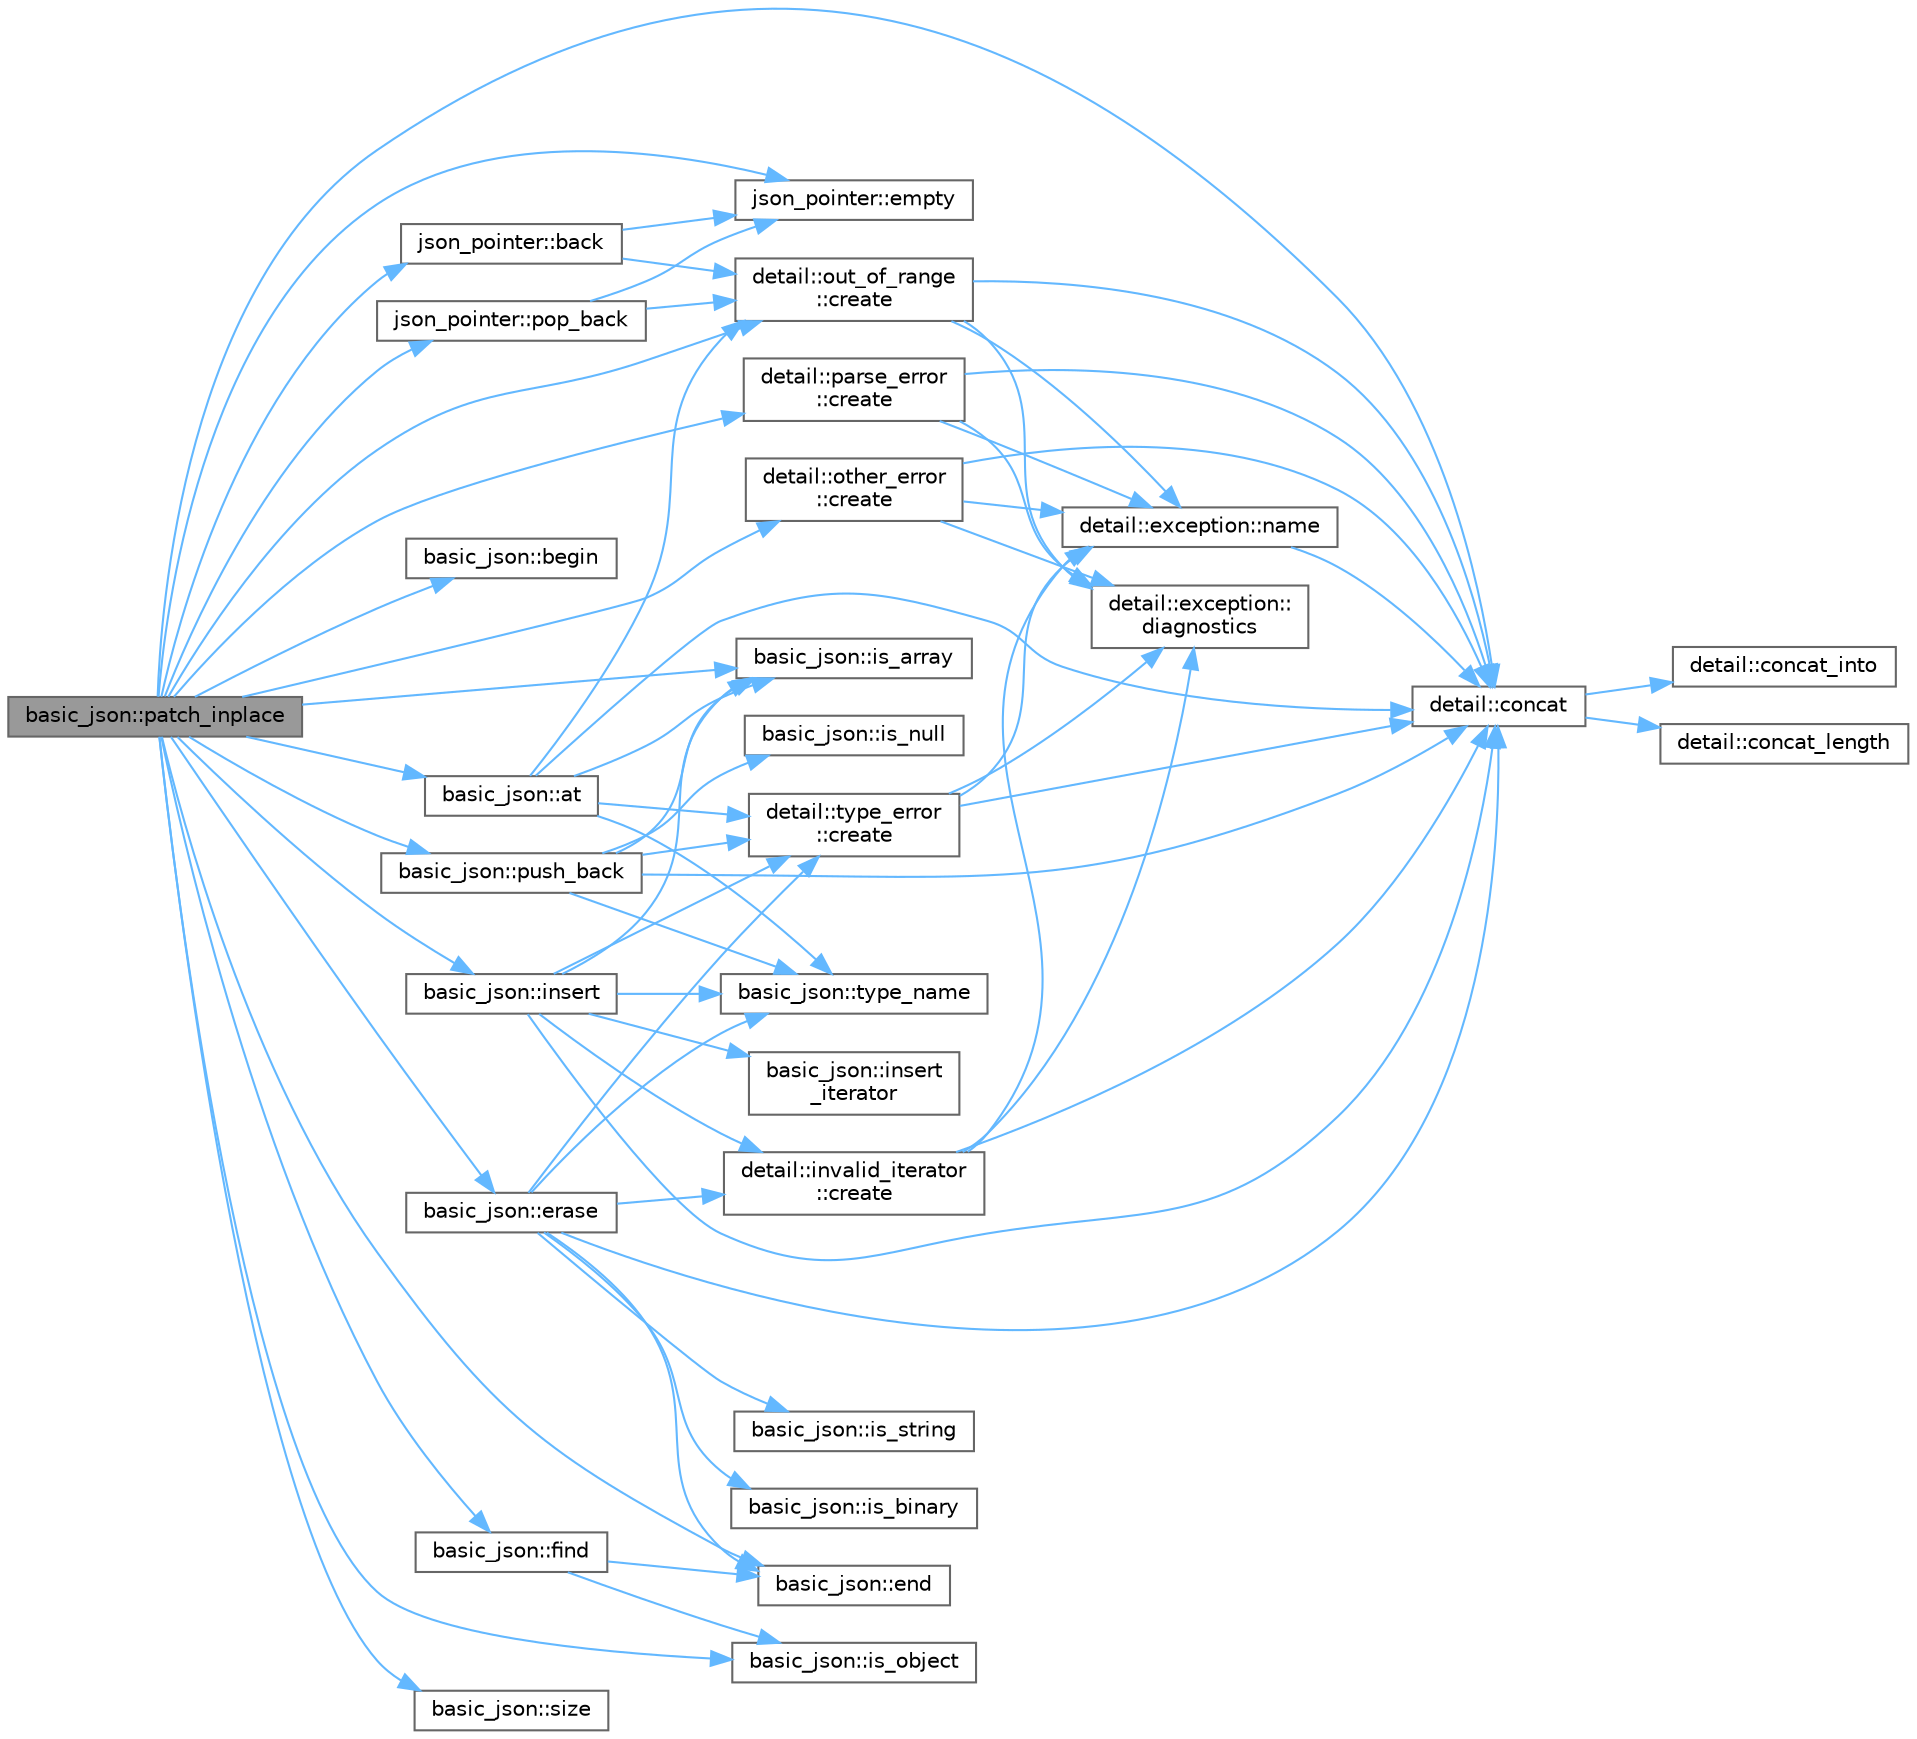 digraph "basic_json::patch_inplace"
{
 // LATEX_PDF_SIZE
  bgcolor="transparent";
  edge [fontname=Helvetica,fontsize=10,labelfontname=Helvetica,labelfontsize=10];
  node [fontname=Helvetica,fontsize=10,shape=box,height=0.2,width=0.4];
  rankdir="LR";
  Node1 [id="Node000001",label="basic_json::patch_inplace",height=0.2,width=0.4,color="gray40", fillcolor="grey60", style="filled", fontcolor="black",tooltip="applies a JSON patch in-place without copying the object"];
  Node1 -> Node2 [id="edge1_Node000001_Node000002",color="steelblue1",style="solid",tooltip=" "];
  Node2 [id="Node000002",label="basic_json::at",height=0.2,width=0.4,color="grey40", fillcolor="white", style="filled",URL="$classbasic__json.html#a603779687f401ad11de45f8397f92296",tooltip="access specified array element with bounds checking"];
  Node2 -> Node3 [id="edge2_Node000002_Node000003",color="steelblue1",style="solid",tooltip=" "];
  Node3 [id="Node000003",label="detail::concat",height=0.2,width=0.4,color="grey40", fillcolor="white", style="filled",URL="$namespacedetail.html#a266fb3d4bf633ad6c506434cc91164da",tooltip=" "];
  Node3 -> Node4 [id="edge3_Node000003_Node000004",color="steelblue1",style="solid",tooltip=" "];
  Node4 [id="Node000004",label="detail::concat_into",height=0.2,width=0.4,color="grey40", fillcolor="white", style="filled",URL="$namespacedetail.html#a89f967b745cf8df11ba9d59f93d97753",tooltip=" "];
  Node3 -> Node5 [id="edge4_Node000003_Node000005",color="steelblue1",style="solid",tooltip=" "];
  Node5 [id="Node000005",label="detail::concat_length",height=0.2,width=0.4,color="grey40", fillcolor="white", style="filled",URL="$namespacedetail.html#ac185140ed8c8fcc07a302a890b714b0d",tooltip=" "];
  Node2 -> Node6 [id="edge5_Node000002_Node000006",color="steelblue1",style="solid",tooltip=" "];
  Node6 [id="Node000006",label="detail::type_error\l::create",height=0.2,width=0.4,color="grey40", fillcolor="white", style="filled",URL="$classdetail_1_1type__error.html#a2d25372628cf1e09ec67718f4bc42762",tooltip=" "];
  Node6 -> Node3 [id="edge6_Node000006_Node000003",color="steelblue1",style="solid",tooltip=" "];
  Node6 -> Node7 [id="edge7_Node000006_Node000007",color="steelblue1",style="solid",tooltip=" "];
  Node7 [id="Node000007",label="detail::exception::\ldiagnostics",height=0.2,width=0.4,color="grey40", fillcolor="white", style="filled",URL="$classdetail_1_1exception.html#a6b4a786b5c1c25dd3edaceb1bf2d5120",tooltip=" "];
  Node6 -> Node8 [id="edge8_Node000006_Node000008",color="steelblue1",style="solid",tooltip=" "];
  Node8 [id="Node000008",label="detail::exception::name",height=0.2,width=0.4,color="grey40", fillcolor="white", style="filled",URL="$classdetail_1_1exception.html#a8f1eb56b9964c8dd84d89d0da98d883b",tooltip=" "];
  Node8 -> Node3 [id="edge9_Node000008_Node000003",color="steelblue1",style="solid",tooltip=" "];
  Node2 -> Node9 [id="edge10_Node000002_Node000009",color="steelblue1",style="solid",tooltip=" "];
  Node9 [id="Node000009",label="detail::out_of_range\l::create",height=0.2,width=0.4,color="grey40", fillcolor="white", style="filled",URL="$classdetail_1_1out__of__range.html#a79ea0d3ec02a853629dc827e045ecff5",tooltip=" "];
  Node9 -> Node3 [id="edge11_Node000009_Node000003",color="steelblue1",style="solid",tooltip=" "];
  Node9 -> Node7 [id="edge12_Node000009_Node000007",color="steelblue1",style="solid",tooltip=" "];
  Node9 -> Node8 [id="edge13_Node000009_Node000008",color="steelblue1",style="solid",tooltip=" "];
  Node2 -> Node10 [id="edge14_Node000002_Node000010",color="steelblue1",style="solid",tooltip=" "];
  Node10 [id="Node000010",label="basic_json::is_array",height=0.2,width=0.4,color="grey40", fillcolor="white", style="filled",URL="$classbasic__json.html#a89ea48a4e802ef81783c0c7ce89aa7bb",tooltip="return whether value is an array"];
  Node2 -> Node11 [id="edge15_Node000002_Node000011",color="steelblue1",style="solid",tooltip=" "];
  Node11 [id="Node000011",label="basic_json::type_name",height=0.2,width=0.4,color="grey40", fillcolor="white", style="filled",URL="$classbasic__json.html#a7528ae3cfe082b3e6280eb5dfab4700b",tooltip="return the type as string"];
  Node1 -> Node12 [id="edge16_Node000001_Node000012",color="steelblue1",style="solid",tooltip=" "];
  Node12 [id="Node000012",label="json_pointer::back",height=0.2,width=0.4,color="grey40", fillcolor="white", style="filled",URL="$classjson__pointer.html#aba71e63e4032cfc46dd90aeb09e5cb0f",tooltip="return last reference token"];
  Node12 -> Node9 [id="edge17_Node000012_Node000009",color="steelblue1",style="solid",tooltip=" "];
  Node12 -> Node13 [id="edge18_Node000012_Node000013",color="steelblue1",style="solid",tooltip=" "];
  Node13 [id="Node000013",label="json_pointer::empty",height=0.2,width=0.4,color="grey40", fillcolor="white", style="filled",URL="$classjson__pointer.html#a5c3d08bd0a0e99c3377db33600c68a64",tooltip="return whether pointer points to the root document"];
  Node1 -> Node14 [id="edge19_Node000001_Node000014",color="steelblue1",style="solid",tooltip=" "];
  Node14 [id="Node000014",label="basic_json::begin",height=0.2,width=0.4,color="grey40", fillcolor="white", style="filled",URL="$classbasic__json.html#af7ba4755c9131259324caaa166146513",tooltip="returns an iterator to the first element"];
  Node1 -> Node3 [id="edge20_Node000001_Node000003",color="steelblue1",style="solid",tooltip=" "];
  Node1 -> Node15 [id="edge21_Node000001_Node000015",color="steelblue1",style="solid",tooltip=" "];
  Node15 [id="Node000015",label="detail::parse_error\l::create",height=0.2,width=0.4,color="grey40", fillcolor="white", style="filled",URL="$classdetail_1_1parse__error.html#a07046ea9f33d28f120af188ed674d6df",tooltip="create a parse error exception"];
  Node15 -> Node3 [id="edge22_Node000015_Node000003",color="steelblue1",style="solid",tooltip=" "];
  Node15 -> Node7 [id="edge23_Node000015_Node000007",color="steelblue1",style="solid",tooltip=" "];
  Node15 -> Node8 [id="edge24_Node000015_Node000008",color="steelblue1",style="solid",tooltip=" "];
  Node1 -> Node9 [id="edge25_Node000001_Node000009",color="steelblue1",style="solid",tooltip=" "];
  Node1 -> Node16 [id="edge26_Node000001_Node000016",color="steelblue1",style="solid",tooltip=" "];
  Node16 [id="Node000016",label="detail::other_error\l::create",height=0.2,width=0.4,color="grey40", fillcolor="white", style="filled",URL="$classdetail_1_1other__error.html#a687565ec69bfdf7a15f9a672038b0f0f",tooltip=" "];
  Node16 -> Node3 [id="edge27_Node000016_Node000003",color="steelblue1",style="solid",tooltip=" "];
  Node16 -> Node7 [id="edge28_Node000016_Node000007",color="steelblue1",style="solid",tooltip=" "];
  Node16 -> Node8 [id="edge29_Node000016_Node000008",color="steelblue1",style="solid",tooltip=" "];
  Node1 -> Node13 [id="edge30_Node000001_Node000013",color="steelblue1",style="solid",tooltip=" "];
  Node1 -> Node17 [id="edge31_Node000001_Node000017",color="steelblue1",style="solid",tooltip=" "];
  Node17 [id="Node000017",label="basic_json::end",height=0.2,width=0.4,color="grey40", fillcolor="white", style="filled",URL="$classbasic__json.html#a06e303bfaafda414b4b5821384501bc1",tooltip="returns an iterator to one past the last element"];
  Node1 -> Node18 [id="edge32_Node000001_Node000018",color="steelblue1",style="solid",tooltip=" "];
  Node18 [id="Node000018",label="basic_json::erase",height=0.2,width=0.4,color="grey40", fillcolor="white", style="filled",URL="$classbasic__json.html#a7a5ed019983b582705ef5ee43d15ca24",tooltip="remove element given an iterator"];
  Node18 -> Node3 [id="edge33_Node000018_Node000003",color="steelblue1",style="solid",tooltip=" "];
  Node18 -> Node19 [id="edge34_Node000018_Node000019",color="steelblue1",style="solid",tooltip=" "];
  Node19 [id="Node000019",label="detail::invalid_iterator\l::create",height=0.2,width=0.4,color="grey40", fillcolor="white", style="filled",URL="$classdetail_1_1invalid__iterator.html#a35d0b713b151188622791891314949f9",tooltip=" "];
  Node19 -> Node3 [id="edge35_Node000019_Node000003",color="steelblue1",style="solid",tooltip=" "];
  Node19 -> Node7 [id="edge36_Node000019_Node000007",color="steelblue1",style="solid",tooltip=" "];
  Node19 -> Node8 [id="edge37_Node000019_Node000008",color="steelblue1",style="solid",tooltip=" "];
  Node18 -> Node6 [id="edge38_Node000018_Node000006",color="steelblue1",style="solid",tooltip=" "];
  Node18 -> Node17 [id="edge39_Node000018_Node000017",color="steelblue1",style="solid",tooltip=" "];
  Node18 -> Node20 [id="edge40_Node000018_Node000020",color="steelblue1",style="solid",tooltip=" "];
  Node20 [id="Node000020",label="basic_json::is_binary",height=0.2,width=0.4,color="grey40", fillcolor="white", style="filled",URL="$classbasic__json.html#aa25e81e71e2a263c0431f02f3245a8aa",tooltip="return whether value is a binary array"];
  Node18 -> Node21 [id="edge41_Node000018_Node000021",color="steelblue1",style="solid",tooltip=" "];
  Node21 [id="Node000021",label="basic_json::is_string",height=0.2,width=0.4,color="grey40", fillcolor="white", style="filled",URL="$classbasic__json.html#a3d4378552d27c9f15e4cb4ff4c075c94",tooltip="return whether value is a string"];
  Node18 -> Node11 [id="edge42_Node000018_Node000011",color="steelblue1",style="solid",tooltip=" "];
  Node1 -> Node22 [id="edge43_Node000001_Node000022",color="steelblue1",style="solid",tooltip=" "];
  Node22 [id="Node000022",label="basic_json::find",height=0.2,width=0.4,color="grey40", fillcolor="white", style="filled",URL="$classbasic__json.html#a8ed11f83edce392fd94659b1102d078e",tooltip="find an element in a JSON object"];
  Node22 -> Node17 [id="edge44_Node000022_Node000017",color="steelblue1",style="solid",tooltip=" "];
  Node22 -> Node23 [id="edge45_Node000022_Node000023",color="steelblue1",style="solid",tooltip=" "];
  Node23 [id="Node000023",label="basic_json::is_object",height=0.2,width=0.4,color="grey40", fillcolor="white", style="filled",URL="$classbasic__json.html#af758a912346776b086abb82487b1d73b",tooltip="return whether value is an object"];
  Node1 -> Node24 [id="edge46_Node000001_Node000024",color="steelblue1",style="solid",tooltip=" "];
  Node24 [id="Node000024",label="basic_json::insert",height=0.2,width=0.4,color="grey40", fillcolor="white", style="filled",URL="$classbasic__json.html#a4467ec0c7679150140f9d2f85e95bf4b",tooltip="inserts element into array"];
  Node24 -> Node3 [id="edge47_Node000024_Node000003",color="steelblue1",style="solid",tooltip=" "];
  Node24 -> Node19 [id="edge48_Node000024_Node000019",color="steelblue1",style="solid",tooltip=" "];
  Node24 -> Node6 [id="edge49_Node000024_Node000006",color="steelblue1",style="solid",tooltip=" "];
  Node24 -> Node25 [id="edge50_Node000024_Node000025",color="steelblue1",style="solid",tooltip=" "];
  Node25 [id="Node000025",label="basic_json::insert\l_iterator",height=0.2,width=0.4,color="grey40", fillcolor="white", style="filled",URL="$classbasic__json.html#a6940b08bda32ce195a9e4508b8aa1126",tooltip=" "];
  Node24 -> Node10 [id="edge51_Node000024_Node000010",color="steelblue1",style="solid",tooltip=" "];
  Node24 -> Node11 [id="edge52_Node000024_Node000011",color="steelblue1",style="solid",tooltip=" "];
  Node1 -> Node10 [id="edge53_Node000001_Node000010",color="steelblue1",style="solid",tooltip=" "];
  Node1 -> Node23 [id="edge54_Node000001_Node000023",color="steelblue1",style="solid",tooltip=" "];
  Node1 -> Node26 [id="edge55_Node000001_Node000026",color="steelblue1",style="solid",tooltip=" "];
  Node26 [id="Node000026",label="json_pointer::pop_back",height=0.2,width=0.4,color="grey40", fillcolor="white", style="filled",URL="$classjson__pointer.html#a662118b470c87a1b564946c2602c49ce",tooltip="remove last reference token"];
  Node26 -> Node9 [id="edge56_Node000026_Node000009",color="steelblue1",style="solid",tooltip=" "];
  Node26 -> Node13 [id="edge57_Node000026_Node000013",color="steelblue1",style="solid",tooltip=" "];
  Node1 -> Node27 [id="edge58_Node000001_Node000027",color="steelblue1",style="solid",tooltip=" "];
  Node27 [id="Node000027",label="basic_json::push_back",height=0.2,width=0.4,color="grey40", fillcolor="white", style="filled",URL="$classbasic__json.html#ae9dd9991cbc1c10d35987680038f6359",tooltip="add an object to an array"];
  Node27 -> Node3 [id="edge59_Node000027_Node000003",color="steelblue1",style="solid",tooltip=" "];
  Node27 -> Node6 [id="edge60_Node000027_Node000006",color="steelblue1",style="solid",tooltip=" "];
  Node27 -> Node10 [id="edge61_Node000027_Node000010",color="steelblue1",style="solid",tooltip=" "];
  Node27 -> Node28 [id="edge62_Node000027_Node000028",color="steelblue1",style="solid",tooltip=" "];
  Node28 [id="Node000028",label="basic_json::is_null",height=0.2,width=0.4,color="grey40", fillcolor="white", style="filled",URL="$classbasic__json.html#a6ed948b2c2e71ce5f5c03b5eeb575df4",tooltip="return whether value is null"];
  Node27 -> Node11 [id="edge63_Node000027_Node000011",color="steelblue1",style="solid",tooltip=" "];
  Node1 -> Node29 [id="edge64_Node000001_Node000029",color="steelblue1",style="solid",tooltip=" "];
  Node29 [id="Node000029",label="basic_json::size",height=0.2,width=0.4,color="grey40", fillcolor="white", style="filled",URL="$classbasic__json.html#a769537e4631ccd39b5ab3753547a8274",tooltip="returns the number of elements"];
}

